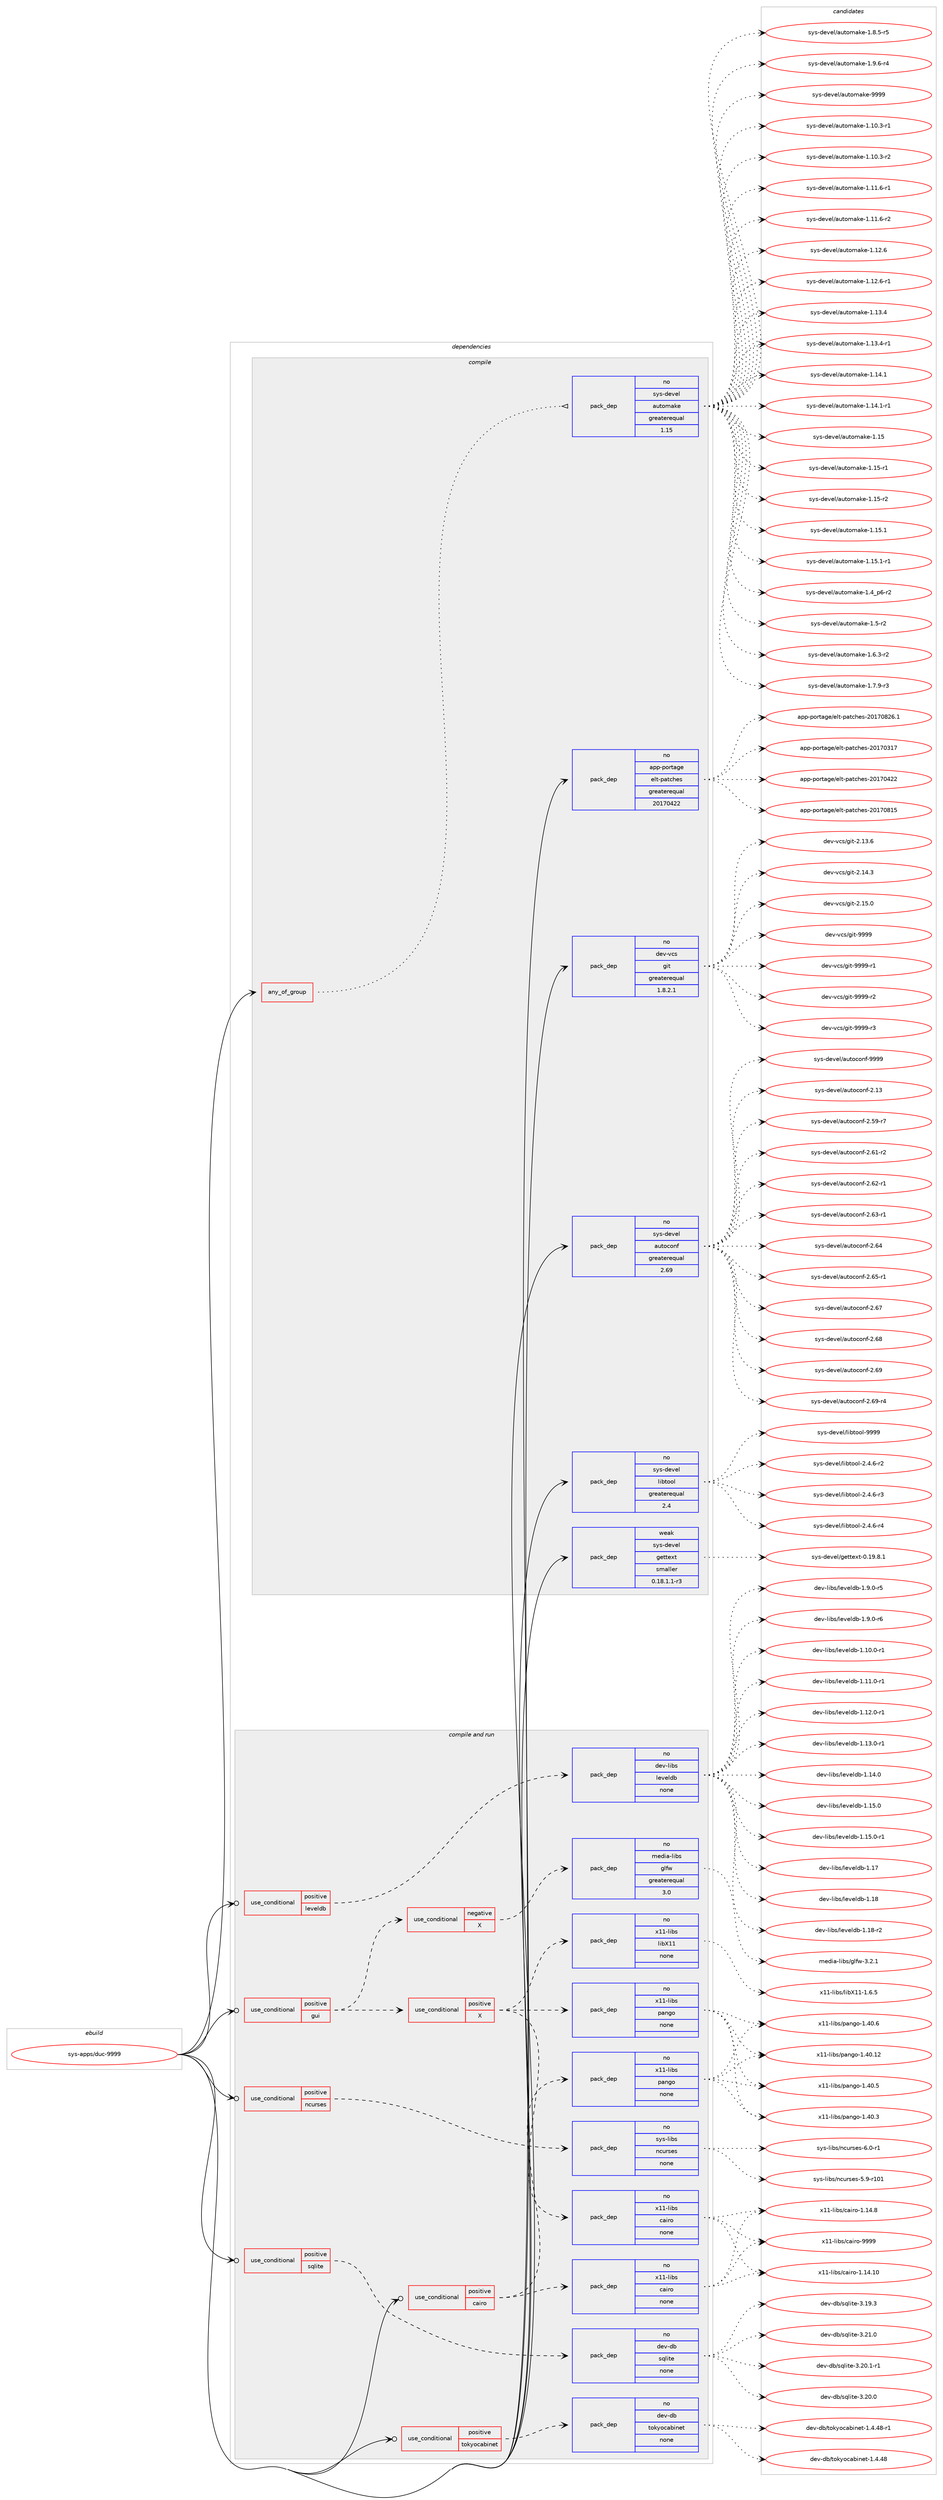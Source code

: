 digraph prolog {

# *************
# Graph options
# *************

newrank=true;
concentrate=true;
compound=true;
graph [rankdir=LR,fontname=Helvetica,fontsize=10,ranksep=1.5];#, ranksep=2.5, nodesep=0.2];
edge  [arrowhead=vee];
node  [fontname=Helvetica,fontsize=10];

# **********
# The ebuild
# **********

subgraph cluster_leftcol {
color=gray;
rank=same;
label=<<i>ebuild</i>>;
id [label="sys-apps/duc-9999", color=red, width=4, href="../sys-apps/duc-9999.svg"];
}

# ****************
# The dependencies
# ****************

subgraph cluster_midcol {
color=gray;
label=<<i>dependencies</i>>;
subgraph cluster_compile {
fillcolor="#eeeeee";
style=filled;
label=<<i>compile</i>>;
subgraph any7824 {
dependency468379 [label=<<TABLE BORDER="0" CELLBORDER="1" CELLSPACING="0" CELLPADDING="4"><TR><TD CELLPADDING="10">any_of_group</TD></TR></TABLE>>, shape=none, color=red];subgraph pack347644 {
dependency468380 [label=<<TABLE BORDER="0" CELLBORDER="1" CELLSPACING="0" CELLPADDING="4" WIDTH="220"><TR><TD ROWSPAN="6" CELLPADDING="30">pack_dep</TD></TR><TR><TD WIDTH="110">no</TD></TR><TR><TD>sys-devel</TD></TR><TR><TD>automake</TD></TR><TR><TD>greaterequal</TD></TR><TR><TD>1.15</TD></TR></TABLE>>, shape=none, color=blue];
}
dependency468379:e -> dependency468380:w [weight=20,style="dotted",arrowhead="oinv"];
}
id:e -> dependency468379:w [weight=20,style="solid",arrowhead="vee"];
subgraph pack347645 {
dependency468381 [label=<<TABLE BORDER="0" CELLBORDER="1" CELLSPACING="0" CELLPADDING="4" WIDTH="220"><TR><TD ROWSPAN="6" CELLPADDING="30">pack_dep</TD></TR><TR><TD WIDTH="110">no</TD></TR><TR><TD>app-portage</TD></TR><TR><TD>elt-patches</TD></TR><TR><TD>greaterequal</TD></TR><TR><TD>20170422</TD></TR></TABLE>>, shape=none, color=blue];
}
id:e -> dependency468381:w [weight=20,style="solid",arrowhead="vee"];
subgraph pack347646 {
dependency468382 [label=<<TABLE BORDER="0" CELLBORDER="1" CELLSPACING="0" CELLPADDING="4" WIDTH="220"><TR><TD ROWSPAN="6" CELLPADDING="30">pack_dep</TD></TR><TR><TD WIDTH="110">no</TD></TR><TR><TD>dev-vcs</TD></TR><TR><TD>git</TD></TR><TR><TD>greaterequal</TD></TR><TR><TD>1.8.2.1</TD></TR></TABLE>>, shape=none, color=blue];
}
id:e -> dependency468382:w [weight=20,style="solid",arrowhead="vee"];
subgraph pack347647 {
dependency468383 [label=<<TABLE BORDER="0" CELLBORDER="1" CELLSPACING="0" CELLPADDING="4" WIDTH="220"><TR><TD ROWSPAN="6" CELLPADDING="30">pack_dep</TD></TR><TR><TD WIDTH="110">no</TD></TR><TR><TD>sys-devel</TD></TR><TR><TD>autoconf</TD></TR><TR><TD>greaterequal</TD></TR><TR><TD>2.69</TD></TR></TABLE>>, shape=none, color=blue];
}
id:e -> dependency468383:w [weight=20,style="solid",arrowhead="vee"];
subgraph pack347648 {
dependency468384 [label=<<TABLE BORDER="0" CELLBORDER="1" CELLSPACING="0" CELLPADDING="4" WIDTH="220"><TR><TD ROWSPAN="6" CELLPADDING="30">pack_dep</TD></TR><TR><TD WIDTH="110">no</TD></TR><TR><TD>sys-devel</TD></TR><TR><TD>libtool</TD></TR><TR><TD>greaterequal</TD></TR><TR><TD>2.4</TD></TR></TABLE>>, shape=none, color=blue];
}
id:e -> dependency468384:w [weight=20,style="solid",arrowhead="vee"];
subgraph pack347649 {
dependency468385 [label=<<TABLE BORDER="0" CELLBORDER="1" CELLSPACING="0" CELLPADDING="4" WIDTH="220"><TR><TD ROWSPAN="6" CELLPADDING="30">pack_dep</TD></TR><TR><TD WIDTH="110">weak</TD></TR><TR><TD>sys-devel</TD></TR><TR><TD>gettext</TD></TR><TR><TD>smaller</TD></TR><TR><TD>0.18.1.1-r3</TD></TR></TABLE>>, shape=none, color=blue];
}
id:e -> dependency468385:w [weight=20,style="solid",arrowhead="vee"];
}
subgraph cluster_compileandrun {
fillcolor="#eeeeee";
style=filled;
label=<<i>compile and run</i>>;
subgraph cond112657 {
dependency468386 [label=<<TABLE BORDER="0" CELLBORDER="1" CELLSPACING="0" CELLPADDING="4"><TR><TD ROWSPAN="3" CELLPADDING="10">use_conditional</TD></TR><TR><TD>positive</TD></TR><TR><TD>cairo</TD></TR></TABLE>>, shape=none, color=red];
subgraph pack347650 {
dependency468387 [label=<<TABLE BORDER="0" CELLBORDER="1" CELLSPACING="0" CELLPADDING="4" WIDTH="220"><TR><TD ROWSPAN="6" CELLPADDING="30">pack_dep</TD></TR><TR><TD WIDTH="110">no</TD></TR><TR><TD>x11-libs</TD></TR><TR><TD>cairo</TD></TR><TR><TD>none</TD></TR><TR><TD></TD></TR></TABLE>>, shape=none, color=blue];
}
dependency468386:e -> dependency468387:w [weight=20,style="dashed",arrowhead="vee"];
subgraph pack347651 {
dependency468388 [label=<<TABLE BORDER="0" CELLBORDER="1" CELLSPACING="0" CELLPADDING="4" WIDTH="220"><TR><TD ROWSPAN="6" CELLPADDING="30">pack_dep</TD></TR><TR><TD WIDTH="110">no</TD></TR><TR><TD>x11-libs</TD></TR><TR><TD>pango</TD></TR><TR><TD>none</TD></TR><TR><TD></TD></TR></TABLE>>, shape=none, color=blue];
}
dependency468386:e -> dependency468388:w [weight=20,style="dashed",arrowhead="vee"];
}
id:e -> dependency468386:w [weight=20,style="solid",arrowhead="odotvee"];
subgraph cond112658 {
dependency468389 [label=<<TABLE BORDER="0" CELLBORDER="1" CELLSPACING="0" CELLPADDING="4"><TR><TD ROWSPAN="3" CELLPADDING="10">use_conditional</TD></TR><TR><TD>positive</TD></TR><TR><TD>gui</TD></TR></TABLE>>, shape=none, color=red];
subgraph cond112659 {
dependency468390 [label=<<TABLE BORDER="0" CELLBORDER="1" CELLSPACING="0" CELLPADDING="4"><TR><TD ROWSPAN="3" CELLPADDING="10">use_conditional</TD></TR><TR><TD>positive</TD></TR><TR><TD>X</TD></TR></TABLE>>, shape=none, color=red];
subgraph pack347652 {
dependency468391 [label=<<TABLE BORDER="0" CELLBORDER="1" CELLSPACING="0" CELLPADDING="4" WIDTH="220"><TR><TD ROWSPAN="6" CELLPADDING="30">pack_dep</TD></TR><TR><TD WIDTH="110">no</TD></TR><TR><TD>x11-libs</TD></TR><TR><TD>cairo</TD></TR><TR><TD>none</TD></TR><TR><TD></TD></TR></TABLE>>, shape=none, color=blue];
}
dependency468390:e -> dependency468391:w [weight=20,style="dashed",arrowhead="vee"];
subgraph pack347653 {
dependency468392 [label=<<TABLE BORDER="0" CELLBORDER="1" CELLSPACING="0" CELLPADDING="4" WIDTH="220"><TR><TD ROWSPAN="6" CELLPADDING="30">pack_dep</TD></TR><TR><TD WIDTH="110">no</TD></TR><TR><TD>x11-libs</TD></TR><TR><TD>libX11</TD></TR><TR><TD>none</TD></TR><TR><TD></TD></TR></TABLE>>, shape=none, color=blue];
}
dependency468390:e -> dependency468392:w [weight=20,style="dashed",arrowhead="vee"];
subgraph pack347654 {
dependency468393 [label=<<TABLE BORDER="0" CELLBORDER="1" CELLSPACING="0" CELLPADDING="4" WIDTH="220"><TR><TD ROWSPAN="6" CELLPADDING="30">pack_dep</TD></TR><TR><TD WIDTH="110">no</TD></TR><TR><TD>x11-libs</TD></TR><TR><TD>pango</TD></TR><TR><TD>none</TD></TR><TR><TD></TD></TR></TABLE>>, shape=none, color=blue];
}
dependency468390:e -> dependency468393:w [weight=20,style="dashed",arrowhead="vee"];
}
dependency468389:e -> dependency468390:w [weight=20,style="dashed",arrowhead="vee"];
subgraph cond112660 {
dependency468394 [label=<<TABLE BORDER="0" CELLBORDER="1" CELLSPACING="0" CELLPADDING="4"><TR><TD ROWSPAN="3" CELLPADDING="10">use_conditional</TD></TR><TR><TD>negative</TD></TR><TR><TD>X</TD></TR></TABLE>>, shape=none, color=red];
subgraph pack347655 {
dependency468395 [label=<<TABLE BORDER="0" CELLBORDER="1" CELLSPACING="0" CELLPADDING="4" WIDTH="220"><TR><TD ROWSPAN="6" CELLPADDING="30">pack_dep</TD></TR><TR><TD WIDTH="110">no</TD></TR><TR><TD>media-libs</TD></TR><TR><TD>glfw</TD></TR><TR><TD>greaterequal</TD></TR><TR><TD>3.0</TD></TR></TABLE>>, shape=none, color=blue];
}
dependency468394:e -> dependency468395:w [weight=20,style="dashed",arrowhead="vee"];
}
dependency468389:e -> dependency468394:w [weight=20,style="dashed",arrowhead="vee"];
}
id:e -> dependency468389:w [weight=20,style="solid",arrowhead="odotvee"];
subgraph cond112661 {
dependency468396 [label=<<TABLE BORDER="0" CELLBORDER="1" CELLSPACING="0" CELLPADDING="4"><TR><TD ROWSPAN="3" CELLPADDING="10">use_conditional</TD></TR><TR><TD>positive</TD></TR><TR><TD>leveldb</TD></TR></TABLE>>, shape=none, color=red];
subgraph pack347656 {
dependency468397 [label=<<TABLE BORDER="0" CELLBORDER="1" CELLSPACING="0" CELLPADDING="4" WIDTH="220"><TR><TD ROWSPAN="6" CELLPADDING="30">pack_dep</TD></TR><TR><TD WIDTH="110">no</TD></TR><TR><TD>dev-libs</TD></TR><TR><TD>leveldb</TD></TR><TR><TD>none</TD></TR><TR><TD></TD></TR></TABLE>>, shape=none, color=blue];
}
dependency468396:e -> dependency468397:w [weight=20,style="dashed",arrowhead="vee"];
}
id:e -> dependency468396:w [weight=20,style="solid",arrowhead="odotvee"];
subgraph cond112662 {
dependency468398 [label=<<TABLE BORDER="0" CELLBORDER="1" CELLSPACING="0" CELLPADDING="4"><TR><TD ROWSPAN="3" CELLPADDING="10">use_conditional</TD></TR><TR><TD>positive</TD></TR><TR><TD>ncurses</TD></TR></TABLE>>, shape=none, color=red];
subgraph pack347657 {
dependency468399 [label=<<TABLE BORDER="0" CELLBORDER="1" CELLSPACING="0" CELLPADDING="4" WIDTH="220"><TR><TD ROWSPAN="6" CELLPADDING="30">pack_dep</TD></TR><TR><TD WIDTH="110">no</TD></TR><TR><TD>sys-libs</TD></TR><TR><TD>ncurses</TD></TR><TR><TD>none</TD></TR><TR><TD></TD></TR></TABLE>>, shape=none, color=blue];
}
dependency468398:e -> dependency468399:w [weight=20,style="dashed",arrowhead="vee"];
}
id:e -> dependency468398:w [weight=20,style="solid",arrowhead="odotvee"];
subgraph cond112663 {
dependency468400 [label=<<TABLE BORDER="0" CELLBORDER="1" CELLSPACING="0" CELLPADDING="4"><TR><TD ROWSPAN="3" CELLPADDING="10">use_conditional</TD></TR><TR><TD>positive</TD></TR><TR><TD>sqlite</TD></TR></TABLE>>, shape=none, color=red];
subgraph pack347658 {
dependency468401 [label=<<TABLE BORDER="0" CELLBORDER="1" CELLSPACING="0" CELLPADDING="4" WIDTH="220"><TR><TD ROWSPAN="6" CELLPADDING="30">pack_dep</TD></TR><TR><TD WIDTH="110">no</TD></TR><TR><TD>dev-db</TD></TR><TR><TD>sqlite</TD></TR><TR><TD>none</TD></TR><TR><TD></TD></TR></TABLE>>, shape=none, color=blue];
}
dependency468400:e -> dependency468401:w [weight=20,style="dashed",arrowhead="vee"];
}
id:e -> dependency468400:w [weight=20,style="solid",arrowhead="odotvee"];
subgraph cond112664 {
dependency468402 [label=<<TABLE BORDER="0" CELLBORDER="1" CELLSPACING="0" CELLPADDING="4"><TR><TD ROWSPAN="3" CELLPADDING="10">use_conditional</TD></TR><TR><TD>positive</TD></TR><TR><TD>tokyocabinet</TD></TR></TABLE>>, shape=none, color=red];
subgraph pack347659 {
dependency468403 [label=<<TABLE BORDER="0" CELLBORDER="1" CELLSPACING="0" CELLPADDING="4" WIDTH="220"><TR><TD ROWSPAN="6" CELLPADDING="30">pack_dep</TD></TR><TR><TD WIDTH="110">no</TD></TR><TR><TD>dev-db</TD></TR><TR><TD>tokyocabinet</TD></TR><TR><TD>none</TD></TR><TR><TD></TD></TR></TABLE>>, shape=none, color=blue];
}
dependency468402:e -> dependency468403:w [weight=20,style="dashed",arrowhead="vee"];
}
id:e -> dependency468402:w [weight=20,style="solid",arrowhead="odotvee"];
}
subgraph cluster_run {
fillcolor="#eeeeee";
style=filled;
label=<<i>run</i>>;
}
}

# **************
# The candidates
# **************

subgraph cluster_choices {
rank=same;
color=gray;
label=<<i>candidates</i>>;

subgraph choice347644 {
color=black;
nodesep=1;
choice11512111545100101118101108479711711611110997107101454946494846514511449 [label="sys-devel/automake-1.10.3-r1", color=red, width=4,href="../sys-devel/automake-1.10.3-r1.svg"];
choice11512111545100101118101108479711711611110997107101454946494846514511450 [label="sys-devel/automake-1.10.3-r2", color=red, width=4,href="../sys-devel/automake-1.10.3-r2.svg"];
choice11512111545100101118101108479711711611110997107101454946494946544511449 [label="sys-devel/automake-1.11.6-r1", color=red, width=4,href="../sys-devel/automake-1.11.6-r1.svg"];
choice11512111545100101118101108479711711611110997107101454946494946544511450 [label="sys-devel/automake-1.11.6-r2", color=red, width=4,href="../sys-devel/automake-1.11.6-r2.svg"];
choice1151211154510010111810110847971171161111099710710145494649504654 [label="sys-devel/automake-1.12.6", color=red, width=4,href="../sys-devel/automake-1.12.6.svg"];
choice11512111545100101118101108479711711611110997107101454946495046544511449 [label="sys-devel/automake-1.12.6-r1", color=red, width=4,href="../sys-devel/automake-1.12.6-r1.svg"];
choice1151211154510010111810110847971171161111099710710145494649514652 [label="sys-devel/automake-1.13.4", color=red, width=4,href="../sys-devel/automake-1.13.4.svg"];
choice11512111545100101118101108479711711611110997107101454946495146524511449 [label="sys-devel/automake-1.13.4-r1", color=red, width=4,href="../sys-devel/automake-1.13.4-r1.svg"];
choice1151211154510010111810110847971171161111099710710145494649524649 [label="sys-devel/automake-1.14.1", color=red, width=4,href="../sys-devel/automake-1.14.1.svg"];
choice11512111545100101118101108479711711611110997107101454946495246494511449 [label="sys-devel/automake-1.14.1-r1", color=red, width=4,href="../sys-devel/automake-1.14.1-r1.svg"];
choice115121115451001011181011084797117116111109971071014549464953 [label="sys-devel/automake-1.15", color=red, width=4,href="../sys-devel/automake-1.15.svg"];
choice1151211154510010111810110847971171161111099710710145494649534511449 [label="sys-devel/automake-1.15-r1", color=red, width=4,href="../sys-devel/automake-1.15-r1.svg"];
choice1151211154510010111810110847971171161111099710710145494649534511450 [label="sys-devel/automake-1.15-r2", color=red, width=4,href="../sys-devel/automake-1.15-r2.svg"];
choice1151211154510010111810110847971171161111099710710145494649534649 [label="sys-devel/automake-1.15.1", color=red, width=4,href="../sys-devel/automake-1.15.1.svg"];
choice11512111545100101118101108479711711611110997107101454946495346494511449 [label="sys-devel/automake-1.15.1-r1", color=red, width=4,href="../sys-devel/automake-1.15.1-r1.svg"];
choice115121115451001011181011084797117116111109971071014549465295112544511450 [label="sys-devel/automake-1.4_p6-r2", color=red, width=4,href="../sys-devel/automake-1.4_p6-r2.svg"];
choice11512111545100101118101108479711711611110997107101454946534511450 [label="sys-devel/automake-1.5-r2", color=red, width=4,href="../sys-devel/automake-1.5-r2.svg"];
choice115121115451001011181011084797117116111109971071014549465446514511450 [label="sys-devel/automake-1.6.3-r2", color=red, width=4,href="../sys-devel/automake-1.6.3-r2.svg"];
choice115121115451001011181011084797117116111109971071014549465546574511451 [label="sys-devel/automake-1.7.9-r3", color=red, width=4,href="../sys-devel/automake-1.7.9-r3.svg"];
choice115121115451001011181011084797117116111109971071014549465646534511453 [label="sys-devel/automake-1.8.5-r5", color=red, width=4,href="../sys-devel/automake-1.8.5-r5.svg"];
choice115121115451001011181011084797117116111109971071014549465746544511452 [label="sys-devel/automake-1.9.6-r4", color=red, width=4,href="../sys-devel/automake-1.9.6-r4.svg"];
choice115121115451001011181011084797117116111109971071014557575757 [label="sys-devel/automake-9999", color=red, width=4,href="../sys-devel/automake-9999.svg"];
dependency468380:e -> choice11512111545100101118101108479711711611110997107101454946494846514511449:w [style=dotted,weight="100"];
dependency468380:e -> choice11512111545100101118101108479711711611110997107101454946494846514511450:w [style=dotted,weight="100"];
dependency468380:e -> choice11512111545100101118101108479711711611110997107101454946494946544511449:w [style=dotted,weight="100"];
dependency468380:e -> choice11512111545100101118101108479711711611110997107101454946494946544511450:w [style=dotted,weight="100"];
dependency468380:e -> choice1151211154510010111810110847971171161111099710710145494649504654:w [style=dotted,weight="100"];
dependency468380:e -> choice11512111545100101118101108479711711611110997107101454946495046544511449:w [style=dotted,weight="100"];
dependency468380:e -> choice1151211154510010111810110847971171161111099710710145494649514652:w [style=dotted,weight="100"];
dependency468380:e -> choice11512111545100101118101108479711711611110997107101454946495146524511449:w [style=dotted,weight="100"];
dependency468380:e -> choice1151211154510010111810110847971171161111099710710145494649524649:w [style=dotted,weight="100"];
dependency468380:e -> choice11512111545100101118101108479711711611110997107101454946495246494511449:w [style=dotted,weight="100"];
dependency468380:e -> choice115121115451001011181011084797117116111109971071014549464953:w [style=dotted,weight="100"];
dependency468380:e -> choice1151211154510010111810110847971171161111099710710145494649534511449:w [style=dotted,weight="100"];
dependency468380:e -> choice1151211154510010111810110847971171161111099710710145494649534511450:w [style=dotted,weight="100"];
dependency468380:e -> choice1151211154510010111810110847971171161111099710710145494649534649:w [style=dotted,weight="100"];
dependency468380:e -> choice11512111545100101118101108479711711611110997107101454946495346494511449:w [style=dotted,weight="100"];
dependency468380:e -> choice115121115451001011181011084797117116111109971071014549465295112544511450:w [style=dotted,weight="100"];
dependency468380:e -> choice11512111545100101118101108479711711611110997107101454946534511450:w [style=dotted,weight="100"];
dependency468380:e -> choice115121115451001011181011084797117116111109971071014549465446514511450:w [style=dotted,weight="100"];
dependency468380:e -> choice115121115451001011181011084797117116111109971071014549465546574511451:w [style=dotted,weight="100"];
dependency468380:e -> choice115121115451001011181011084797117116111109971071014549465646534511453:w [style=dotted,weight="100"];
dependency468380:e -> choice115121115451001011181011084797117116111109971071014549465746544511452:w [style=dotted,weight="100"];
dependency468380:e -> choice115121115451001011181011084797117116111109971071014557575757:w [style=dotted,weight="100"];
}
subgraph choice347645 {
color=black;
nodesep=1;
choice97112112451121111141169710310147101108116451129711699104101115455048495548514955 [label="app-portage/elt-patches-20170317", color=red, width=4,href="../app-portage/elt-patches-20170317.svg"];
choice97112112451121111141169710310147101108116451129711699104101115455048495548525050 [label="app-portage/elt-patches-20170422", color=red, width=4,href="../app-portage/elt-patches-20170422.svg"];
choice97112112451121111141169710310147101108116451129711699104101115455048495548564953 [label="app-portage/elt-patches-20170815", color=red, width=4,href="../app-portage/elt-patches-20170815.svg"];
choice971121124511211111411697103101471011081164511297116991041011154550484955485650544649 [label="app-portage/elt-patches-20170826.1", color=red, width=4,href="../app-portage/elt-patches-20170826.1.svg"];
dependency468381:e -> choice97112112451121111141169710310147101108116451129711699104101115455048495548514955:w [style=dotted,weight="100"];
dependency468381:e -> choice97112112451121111141169710310147101108116451129711699104101115455048495548525050:w [style=dotted,weight="100"];
dependency468381:e -> choice97112112451121111141169710310147101108116451129711699104101115455048495548564953:w [style=dotted,weight="100"];
dependency468381:e -> choice971121124511211111411697103101471011081164511297116991041011154550484955485650544649:w [style=dotted,weight="100"];
}
subgraph choice347646 {
color=black;
nodesep=1;
choice10010111845118991154710310511645504649514654 [label="dev-vcs/git-2.13.6", color=red, width=4,href="../dev-vcs/git-2.13.6.svg"];
choice10010111845118991154710310511645504649524651 [label="dev-vcs/git-2.14.3", color=red, width=4,href="../dev-vcs/git-2.14.3.svg"];
choice10010111845118991154710310511645504649534648 [label="dev-vcs/git-2.15.0", color=red, width=4,href="../dev-vcs/git-2.15.0.svg"];
choice1001011184511899115471031051164557575757 [label="dev-vcs/git-9999", color=red, width=4,href="../dev-vcs/git-9999.svg"];
choice10010111845118991154710310511645575757574511449 [label="dev-vcs/git-9999-r1", color=red, width=4,href="../dev-vcs/git-9999-r1.svg"];
choice10010111845118991154710310511645575757574511450 [label="dev-vcs/git-9999-r2", color=red, width=4,href="../dev-vcs/git-9999-r2.svg"];
choice10010111845118991154710310511645575757574511451 [label="dev-vcs/git-9999-r3", color=red, width=4,href="../dev-vcs/git-9999-r3.svg"];
dependency468382:e -> choice10010111845118991154710310511645504649514654:w [style=dotted,weight="100"];
dependency468382:e -> choice10010111845118991154710310511645504649524651:w [style=dotted,weight="100"];
dependency468382:e -> choice10010111845118991154710310511645504649534648:w [style=dotted,weight="100"];
dependency468382:e -> choice1001011184511899115471031051164557575757:w [style=dotted,weight="100"];
dependency468382:e -> choice10010111845118991154710310511645575757574511449:w [style=dotted,weight="100"];
dependency468382:e -> choice10010111845118991154710310511645575757574511450:w [style=dotted,weight="100"];
dependency468382:e -> choice10010111845118991154710310511645575757574511451:w [style=dotted,weight="100"];
}
subgraph choice347647 {
color=black;
nodesep=1;
choice115121115451001011181011084797117116111991111101024550464951 [label="sys-devel/autoconf-2.13", color=red, width=4,href="../sys-devel/autoconf-2.13.svg"];
choice1151211154510010111810110847971171161119911111010245504653574511455 [label="sys-devel/autoconf-2.59-r7", color=red, width=4,href="../sys-devel/autoconf-2.59-r7.svg"];
choice1151211154510010111810110847971171161119911111010245504654494511450 [label="sys-devel/autoconf-2.61-r2", color=red, width=4,href="../sys-devel/autoconf-2.61-r2.svg"];
choice1151211154510010111810110847971171161119911111010245504654504511449 [label="sys-devel/autoconf-2.62-r1", color=red, width=4,href="../sys-devel/autoconf-2.62-r1.svg"];
choice1151211154510010111810110847971171161119911111010245504654514511449 [label="sys-devel/autoconf-2.63-r1", color=red, width=4,href="../sys-devel/autoconf-2.63-r1.svg"];
choice115121115451001011181011084797117116111991111101024550465452 [label="sys-devel/autoconf-2.64", color=red, width=4,href="../sys-devel/autoconf-2.64.svg"];
choice1151211154510010111810110847971171161119911111010245504654534511449 [label="sys-devel/autoconf-2.65-r1", color=red, width=4,href="../sys-devel/autoconf-2.65-r1.svg"];
choice115121115451001011181011084797117116111991111101024550465455 [label="sys-devel/autoconf-2.67", color=red, width=4,href="../sys-devel/autoconf-2.67.svg"];
choice115121115451001011181011084797117116111991111101024550465456 [label="sys-devel/autoconf-2.68", color=red, width=4,href="../sys-devel/autoconf-2.68.svg"];
choice115121115451001011181011084797117116111991111101024550465457 [label="sys-devel/autoconf-2.69", color=red, width=4,href="../sys-devel/autoconf-2.69.svg"];
choice1151211154510010111810110847971171161119911111010245504654574511452 [label="sys-devel/autoconf-2.69-r4", color=red, width=4,href="../sys-devel/autoconf-2.69-r4.svg"];
choice115121115451001011181011084797117116111991111101024557575757 [label="sys-devel/autoconf-9999", color=red, width=4,href="../sys-devel/autoconf-9999.svg"];
dependency468383:e -> choice115121115451001011181011084797117116111991111101024550464951:w [style=dotted,weight="100"];
dependency468383:e -> choice1151211154510010111810110847971171161119911111010245504653574511455:w [style=dotted,weight="100"];
dependency468383:e -> choice1151211154510010111810110847971171161119911111010245504654494511450:w [style=dotted,weight="100"];
dependency468383:e -> choice1151211154510010111810110847971171161119911111010245504654504511449:w [style=dotted,weight="100"];
dependency468383:e -> choice1151211154510010111810110847971171161119911111010245504654514511449:w [style=dotted,weight="100"];
dependency468383:e -> choice115121115451001011181011084797117116111991111101024550465452:w [style=dotted,weight="100"];
dependency468383:e -> choice1151211154510010111810110847971171161119911111010245504654534511449:w [style=dotted,weight="100"];
dependency468383:e -> choice115121115451001011181011084797117116111991111101024550465455:w [style=dotted,weight="100"];
dependency468383:e -> choice115121115451001011181011084797117116111991111101024550465456:w [style=dotted,weight="100"];
dependency468383:e -> choice115121115451001011181011084797117116111991111101024550465457:w [style=dotted,weight="100"];
dependency468383:e -> choice1151211154510010111810110847971171161119911111010245504654574511452:w [style=dotted,weight="100"];
dependency468383:e -> choice115121115451001011181011084797117116111991111101024557575757:w [style=dotted,weight="100"];
}
subgraph choice347648 {
color=black;
nodesep=1;
choice1151211154510010111810110847108105981161111111084550465246544511450 [label="sys-devel/libtool-2.4.6-r2", color=red, width=4,href="../sys-devel/libtool-2.4.6-r2.svg"];
choice1151211154510010111810110847108105981161111111084550465246544511451 [label="sys-devel/libtool-2.4.6-r3", color=red, width=4,href="../sys-devel/libtool-2.4.6-r3.svg"];
choice1151211154510010111810110847108105981161111111084550465246544511452 [label="sys-devel/libtool-2.4.6-r4", color=red, width=4,href="../sys-devel/libtool-2.4.6-r4.svg"];
choice1151211154510010111810110847108105981161111111084557575757 [label="sys-devel/libtool-9999", color=red, width=4,href="../sys-devel/libtool-9999.svg"];
dependency468384:e -> choice1151211154510010111810110847108105981161111111084550465246544511450:w [style=dotted,weight="100"];
dependency468384:e -> choice1151211154510010111810110847108105981161111111084550465246544511451:w [style=dotted,weight="100"];
dependency468384:e -> choice1151211154510010111810110847108105981161111111084550465246544511452:w [style=dotted,weight="100"];
dependency468384:e -> choice1151211154510010111810110847108105981161111111084557575757:w [style=dotted,weight="100"];
}
subgraph choice347649 {
color=black;
nodesep=1;
choice1151211154510010111810110847103101116116101120116454846495746564649 [label="sys-devel/gettext-0.19.8.1", color=red, width=4,href="../sys-devel/gettext-0.19.8.1.svg"];
dependency468385:e -> choice1151211154510010111810110847103101116116101120116454846495746564649:w [style=dotted,weight="100"];
}
subgraph choice347650 {
color=black;
nodesep=1;
choice120494945108105981154799971051141114549464952464948 [label="x11-libs/cairo-1.14.10", color=red, width=4,href="../x11-libs/cairo-1.14.10.svg"];
choice1204949451081059811547999710511411145494649524656 [label="x11-libs/cairo-1.14.8", color=red, width=4,href="../x11-libs/cairo-1.14.8.svg"];
choice120494945108105981154799971051141114557575757 [label="x11-libs/cairo-9999", color=red, width=4,href="../x11-libs/cairo-9999.svg"];
dependency468387:e -> choice120494945108105981154799971051141114549464952464948:w [style=dotted,weight="100"];
dependency468387:e -> choice1204949451081059811547999710511411145494649524656:w [style=dotted,weight="100"];
dependency468387:e -> choice120494945108105981154799971051141114557575757:w [style=dotted,weight="100"];
}
subgraph choice347651 {
color=black;
nodesep=1;
choice1204949451081059811547112971101031114549465248464950 [label="x11-libs/pango-1.40.12", color=red, width=4,href="../x11-libs/pango-1.40.12.svg"];
choice12049494510810598115471129711010311145494652484651 [label="x11-libs/pango-1.40.3", color=red, width=4,href="../x11-libs/pango-1.40.3.svg"];
choice12049494510810598115471129711010311145494652484653 [label="x11-libs/pango-1.40.5", color=red, width=4,href="../x11-libs/pango-1.40.5.svg"];
choice12049494510810598115471129711010311145494652484654 [label="x11-libs/pango-1.40.6", color=red, width=4,href="../x11-libs/pango-1.40.6.svg"];
dependency468388:e -> choice1204949451081059811547112971101031114549465248464950:w [style=dotted,weight="100"];
dependency468388:e -> choice12049494510810598115471129711010311145494652484651:w [style=dotted,weight="100"];
dependency468388:e -> choice12049494510810598115471129711010311145494652484653:w [style=dotted,weight="100"];
dependency468388:e -> choice12049494510810598115471129711010311145494652484654:w [style=dotted,weight="100"];
}
subgraph choice347652 {
color=black;
nodesep=1;
choice120494945108105981154799971051141114549464952464948 [label="x11-libs/cairo-1.14.10", color=red, width=4,href="../x11-libs/cairo-1.14.10.svg"];
choice1204949451081059811547999710511411145494649524656 [label="x11-libs/cairo-1.14.8", color=red, width=4,href="../x11-libs/cairo-1.14.8.svg"];
choice120494945108105981154799971051141114557575757 [label="x11-libs/cairo-9999", color=red, width=4,href="../x11-libs/cairo-9999.svg"];
dependency468391:e -> choice120494945108105981154799971051141114549464952464948:w [style=dotted,weight="100"];
dependency468391:e -> choice1204949451081059811547999710511411145494649524656:w [style=dotted,weight="100"];
dependency468391:e -> choice120494945108105981154799971051141114557575757:w [style=dotted,weight="100"];
}
subgraph choice347653 {
color=black;
nodesep=1;
choice120494945108105981154710810598884949454946544653 [label="x11-libs/libX11-1.6.5", color=red, width=4,href="../x11-libs/libX11-1.6.5.svg"];
dependency468392:e -> choice120494945108105981154710810598884949454946544653:w [style=dotted,weight="100"];
}
subgraph choice347654 {
color=black;
nodesep=1;
choice1204949451081059811547112971101031114549465248464950 [label="x11-libs/pango-1.40.12", color=red, width=4,href="../x11-libs/pango-1.40.12.svg"];
choice12049494510810598115471129711010311145494652484651 [label="x11-libs/pango-1.40.3", color=red, width=4,href="../x11-libs/pango-1.40.3.svg"];
choice12049494510810598115471129711010311145494652484653 [label="x11-libs/pango-1.40.5", color=red, width=4,href="../x11-libs/pango-1.40.5.svg"];
choice12049494510810598115471129711010311145494652484654 [label="x11-libs/pango-1.40.6", color=red, width=4,href="../x11-libs/pango-1.40.6.svg"];
dependency468393:e -> choice1204949451081059811547112971101031114549465248464950:w [style=dotted,weight="100"];
dependency468393:e -> choice12049494510810598115471129711010311145494652484651:w [style=dotted,weight="100"];
dependency468393:e -> choice12049494510810598115471129711010311145494652484653:w [style=dotted,weight="100"];
dependency468393:e -> choice12049494510810598115471129711010311145494652484654:w [style=dotted,weight="100"];
}
subgraph choice347655 {
color=black;
nodesep=1;
choice10910110010597451081059811547103108102119455146504649 [label="media-libs/glfw-3.2.1", color=red, width=4,href="../media-libs/glfw-3.2.1.svg"];
dependency468395:e -> choice10910110010597451081059811547103108102119455146504649:w [style=dotted,weight="100"];
}
subgraph choice347656 {
color=black;
nodesep=1;
choice10010111845108105981154710810111810110810098454946494846484511449 [label="dev-libs/leveldb-1.10.0-r1", color=red, width=4,href="../dev-libs/leveldb-1.10.0-r1.svg"];
choice10010111845108105981154710810111810110810098454946494946484511449 [label="dev-libs/leveldb-1.11.0-r1", color=red, width=4,href="../dev-libs/leveldb-1.11.0-r1.svg"];
choice10010111845108105981154710810111810110810098454946495046484511449 [label="dev-libs/leveldb-1.12.0-r1", color=red, width=4,href="../dev-libs/leveldb-1.12.0-r1.svg"];
choice10010111845108105981154710810111810110810098454946495146484511449 [label="dev-libs/leveldb-1.13.0-r1", color=red, width=4,href="../dev-libs/leveldb-1.13.0-r1.svg"];
choice1001011184510810598115471081011181011081009845494649524648 [label="dev-libs/leveldb-1.14.0", color=red, width=4,href="../dev-libs/leveldb-1.14.0.svg"];
choice1001011184510810598115471081011181011081009845494649534648 [label="dev-libs/leveldb-1.15.0", color=red, width=4,href="../dev-libs/leveldb-1.15.0.svg"];
choice10010111845108105981154710810111810110810098454946495346484511449 [label="dev-libs/leveldb-1.15.0-r1", color=red, width=4,href="../dev-libs/leveldb-1.15.0-r1.svg"];
choice100101118451081059811547108101118101108100984549464955 [label="dev-libs/leveldb-1.17", color=red, width=4,href="../dev-libs/leveldb-1.17.svg"];
choice100101118451081059811547108101118101108100984549464956 [label="dev-libs/leveldb-1.18", color=red, width=4,href="../dev-libs/leveldb-1.18.svg"];
choice1001011184510810598115471081011181011081009845494649564511450 [label="dev-libs/leveldb-1.18-r2", color=red, width=4,href="../dev-libs/leveldb-1.18-r2.svg"];
choice100101118451081059811547108101118101108100984549465746484511453 [label="dev-libs/leveldb-1.9.0-r5", color=red, width=4,href="../dev-libs/leveldb-1.9.0-r5.svg"];
choice100101118451081059811547108101118101108100984549465746484511454 [label="dev-libs/leveldb-1.9.0-r6", color=red, width=4,href="../dev-libs/leveldb-1.9.0-r6.svg"];
dependency468397:e -> choice10010111845108105981154710810111810110810098454946494846484511449:w [style=dotted,weight="100"];
dependency468397:e -> choice10010111845108105981154710810111810110810098454946494946484511449:w [style=dotted,weight="100"];
dependency468397:e -> choice10010111845108105981154710810111810110810098454946495046484511449:w [style=dotted,weight="100"];
dependency468397:e -> choice10010111845108105981154710810111810110810098454946495146484511449:w [style=dotted,weight="100"];
dependency468397:e -> choice1001011184510810598115471081011181011081009845494649524648:w [style=dotted,weight="100"];
dependency468397:e -> choice1001011184510810598115471081011181011081009845494649534648:w [style=dotted,weight="100"];
dependency468397:e -> choice10010111845108105981154710810111810110810098454946495346484511449:w [style=dotted,weight="100"];
dependency468397:e -> choice100101118451081059811547108101118101108100984549464955:w [style=dotted,weight="100"];
dependency468397:e -> choice100101118451081059811547108101118101108100984549464956:w [style=dotted,weight="100"];
dependency468397:e -> choice1001011184510810598115471081011181011081009845494649564511450:w [style=dotted,weight="100"];
dependency468397:e -> choice100101118451081059811547108101118101108100984549465746484511453:w [style=dotted,weight="100"];
dependency468397:e -> choice100101118451081059811547108101118101108100984549465746484511454:w [style=dotted,weight="100"];
}
subgraph choice347657 {
color=black;
nodesep=1;
choice115121115451081059811547110991171141151011154553465745114494849 [label="sys-libs/ncurses-5.9-r101", color=red, width=4,href="../sys-libs/ncurses-5.9-r101.svg"];
choice11512111545108105981154711099117114115101115455446484511449 [label="sys-libs/ncurses-6.0-r1", color=red, width=4,href="../sys-libs/ncurses-6.0-r1.svg"];
dependency468399:e -> choice115121115451081059811547110991171141151011154553465745114494849:w [style=dotted,weight="100"];
dependency468399:e -> choice11512111545108105981154711099117114115101115455446484511449:w [style=dotted,weight="100"];
}
subgraph choice347658 {
color=black;
nodesep=1;
choice10010111845100984711511310810511610145514649574651 [label="dev-db/sqlite-3.19.3", color=red, width=4,href="../dev-db/sqlite-3.19.3.svg"];
choice10010111845100984711511310810511610145514650484648 [label="dev-db/sqlite-3.20.0", color=red, width=4,href="../dev-db/sqlite-3.20.0.svg"];
choice100101118451009847115113108105116101455146504846494511449 [label="dev-db/sqlite-3.20.1-r1", color=red, width=4,href="../dev-db/sqlite-3.20.1-r1.svg"];
choice10010111845100984711511310810511610145514650494648 [label="dev-db/sqlite-3.21.0", color=red, width=4,href="../dev-db/sqlite-3.21.0.svg"];
dependency468401:e -> choice10010111845100984711511310810511610145514649574651:w [style=dotted,weight="100"];
dependency468401:e -> choice10010111845100984711511310810511610145514650484648:w [style=dotted,weight="100"];
dependency468401:e -> choice100101118451009847115113108105116101455146504846494511449:w [style=dotted,weight="100"];
dependency468401:e -> choice10010111845100984711511310810511610145514650494648:w [style=dotted,weight="100"];
}
subgraph choice347659 {
color=black;
nodesep=1;
choice10010111845100984711611110712111199979810511010111645494652465256 [label="dev-db/tokyocabinet-1.4.48", color=red, width=4,href="../dev-db/tokyocabinet-1.4.48.svg"];
choice100101118451009847116111107121111999798105110101116454946524652564511449 [label="dev-db/tokyocabinet-1.4.48-r1", color=red, width=4,href="../dev-db/tokyocabinet-1.4.48-r1.svg"];
dependency468403:e -> choice10010111845100984711611110712111199979810511010111645494652465256:w [style=dotted,weight="100"];
dependency468403:e -> choice100101118451009847116111107121111999798105110101116454946524652564511449:w [style=dotted,weight="100"];
}
}

}
